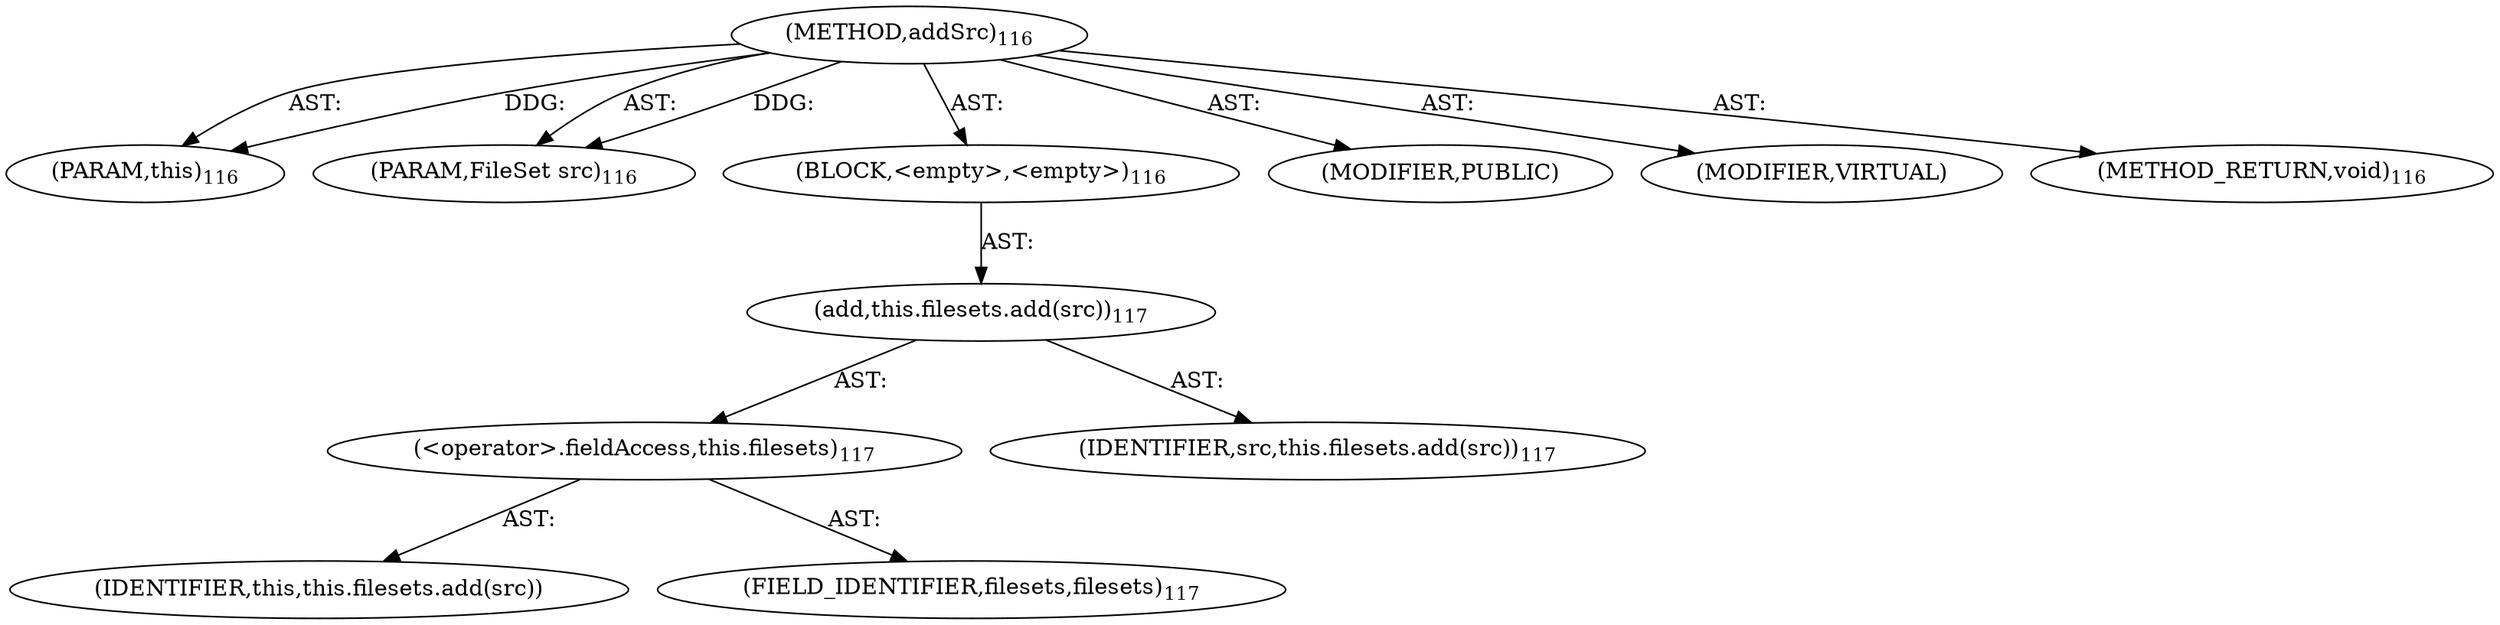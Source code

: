digraph "addSrc" {  
"111669149699" [label = <(METHOD,addSrc)<SUB>116</SUB>> ]
"115964117001" [label = <(PARAM,this)<SUB>116</SUB>> ]
"115964117002" [label = <(PARAM,FileSet src)<SUB>116</SUB>> ]
"25769803779" [label = <(BLOCK,&lt;empty&gt;,&lt;empty&gt;)<SUB>116</SUB>> ]
"30064771077" [label = <(add,this.filesets.add(src))<SUB>117</SUB>> ]
"30064771078" [label = <(&lt;operator&gt;.fieldAccess,this.filesets)<SUB>117</SUB>> ]
"68719476758" [label = <(IDENTIFIER,this,this.filesets.add(src))> ]
"55834574851" [label = <(FIELD_IDENTIFIER,filesets,filesets)<SUB>117</SUB>> ]
"68719476759" [label = <(IDENTIFIER,src,this.filesets.add(src))<SUB>117</SUB>> ]
"133143986185" [label = <(MODIFIER,PUBLIC)> ]
"133143986186" [label = <(MODIFIER,VIRTUAL)> ]
"128849018883" [label = <(METHOD_RETURN,void)<SUB>116</SUB>> ]
  "111669149699" -> "115964117001"  [ label = "AST: "] 
  "111669149699" -> "115964117002"  [ label = "AST: "] 
  "111669149699" -> "25769803779"  [ label = "AST: "] 
  "111669149699" -> "133143986185"  [ label = "AST: "] 
  "111669149699" -> "133143986186"  [ label = "AST: "] 
  "111669149699" -> "128849018883"  [ label = "AST: "] 
  "25769803779" -> "30064771077"  [ label = "AST: "] 
  "30064771077" -> "30064771078"  [ label = "AST: "] 
  "30064771077" -> "68719476759"  [ label = "AST: "] 
  "30064771078" -> "68719476758"  [ label = "AST: "] 
  "30064771078" -> "55834574851"  [ label = "AST: "] 
  "111669149699" -> "115964117001"  [ label = "DDG: "] 
  "111669149699" -> "115964117002"  [ label = "DDG: "] 
}
